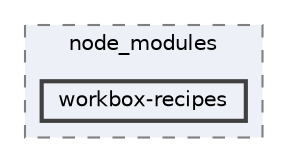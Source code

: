 digraph "pkiclassroomrescheduler/src/main/frontend/node_modules/workbox-recipes"
{
 // LATEX_PDF_SIZE
  bgcolor="transparent";
  edge [fontname=Helvetica,fontsize=10,labelfontname=Helvetica,labelfontsize=10];
  node [fontname=Helvetica,fontsize=10,shape=box,height=0.2,width=0.4];
  compound=true
  subgraph clusterdir_72953eda66ccb3a2722c28e1c3e6c23b {
    graph [ bgcolor="#edf0f7", pencolor="grey50", label="node_modules", fontname=Helvetica,fontsize=10 style="filled,dashed", URL="dir_72953eda66ccb3a2722c28e1c3e6c23b.html",tooltip=""]
  dir_d49b7dec0561476e7f166ccbdd22c9ed [label="workbox-recipes", fillcolor="#edf0f7", color="grey25", style="filled,bold", URL="dir_d49b7dec0561476e7f166ccbdd22c9ed.html",tooltip=""];
  }
}
